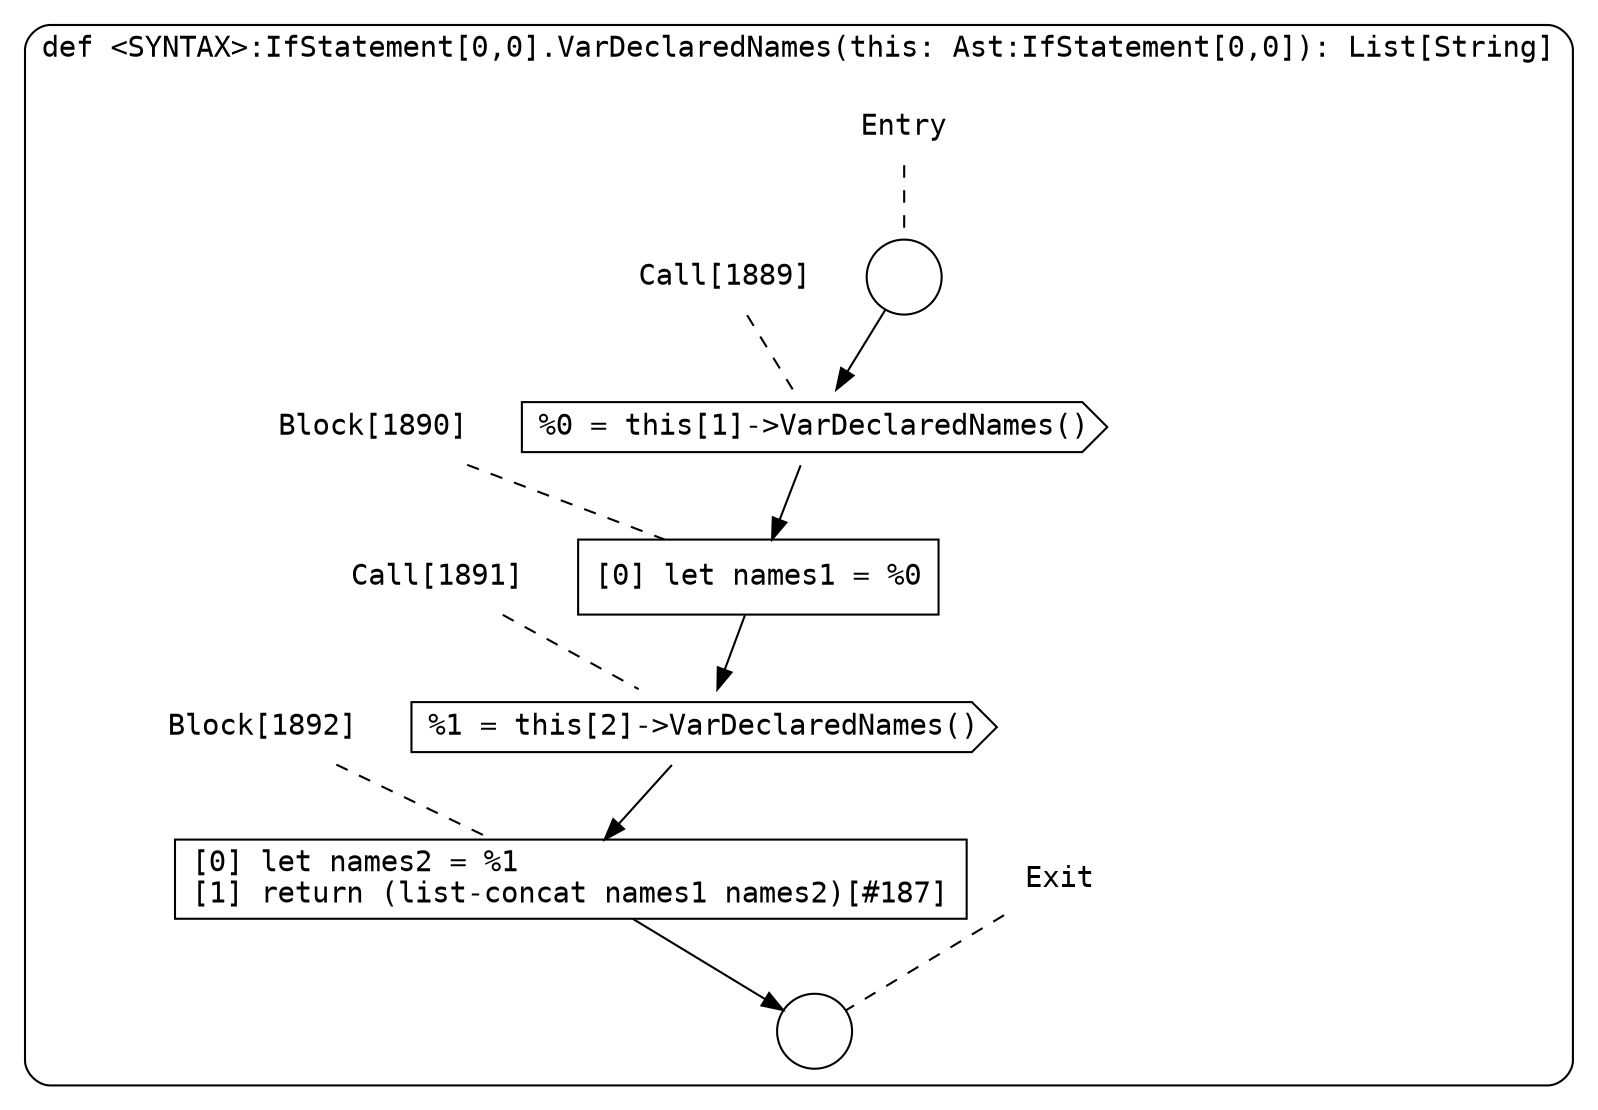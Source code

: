 digraph {
  graph [fontname = "Consolas"]
  node [fontname = "Consolas"]
  edge [fontname = "Consolas"]
  subgraph cluster330 {
    label = "def <SYNTAX>:IfStatement[0,0].VarDeclaredNames(this: Ast:IfStatement[0,0]): List[String]"
    style = rounded
    cluster330_entry_name [shape=none, label=<<font color="black">Entry</font>>]
    cluster330_entry_name -> cluster330_entry [arrowhead=none, color="black", style=dashed]
    cluster330_entry [shape=circle label=" " color="black" fillcolor="white" style=filled]
    cluster330_entry -> node1889 [color="black"]
    cluster330_exit_name [shape=none, label=<<font color="black">Exit</font>>]
    cluster330_exit_name -> cluster330_exit [arrowhead=none, color="black", style=dashed]
    cluster330_exit [shape=circle label=" " color="black" fillcolor="white" style=filled]
    node1889_name [shape=none, label=<<font color="black">Call[1889]</font>>]
    node1889_name -> node1889 [arrowhead=none, color="black", style=dashed]
    node1889 [shape=cds, label=<<font color="black">%0 = this[1]-&gt;VarDeclaredNames()</font>> color="black" fillcolor="white", style=filled]
    node1889 -> node1890 [color="black"]
    node1890_name [shape=none, label=<<font color="black">Block[1890]</font>>]
    node1890_name -> node1890 [arrowhead=none, color="black", style=dashed]
    node1890 [shape=box, label=<<font color="black">[0] let names1 = %0<BR ALIGN="LEFT"/></font>> color="black" fillcolor="white", style=filled]
    node1890 -> node1891 [color="black"]
    node1891_name [shape=none, label=<<font color="black">Call[1891]</font>>]
    node1891_name -> node1891 [arrowhead=none, color="black", style=dashed]
    node1891 [shape=cds, label=<<font color="black">%1 = this[2]-&gt;VarDeclaredNames()</font>> color="black" fillcolor="white", style=filled]
    node1891 -> node1892 [color="black"]
    node1892_name [shape=none, label=<<font color="black">Block[1892]</font>>]
    node1892_name -> node1892 [arrowhead=none, color="black", style=dashed]
    node1892 [shape=box, label=<<font color="black">[0] let names2 = %1<BR ALIGN="LEFT"/>[1] return (list-concat names1 names2)[#187]<BR ALIGN="LEFT"/></font>> color="black" fillcolor="white", style=filled]
    node1892 -> cluster330_exit [color="black"]
  }
}